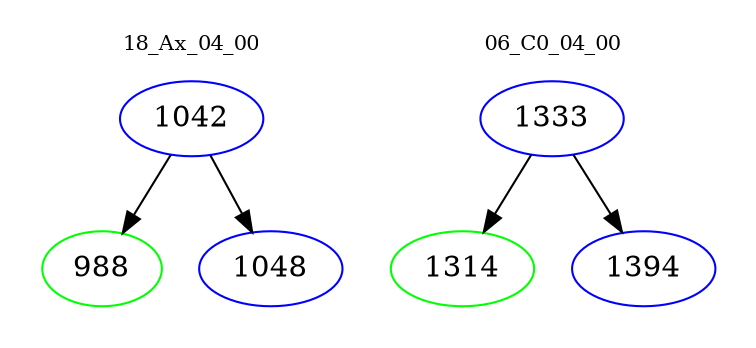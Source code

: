 digraph{
subgraph cluster_0 {
color = white
label = "18_Ax_04_00";
fontsize=10;
T0_1042 [label="1042", color="blue"]
T0_1042 -> T0_988 [color="black"]
T0_988 [label="988", color="green"]
T0_1042 -> T0_1048 [color="black"]
T0_1048 [label="1048", color="blue"]
}
subgraph cluster_1 {
color = white
label = "06_C0_04_00";
fontsize=10;
T1_1333 [label="1333", color="blue"]
T1_1333 -> T1_1314 [color="black"]
T1_1314 [label="1314", color="green"]
T1_1333 -> T1_1394 [color="black"]
T1_1394 [label="1394", color="blue"]
}
}

